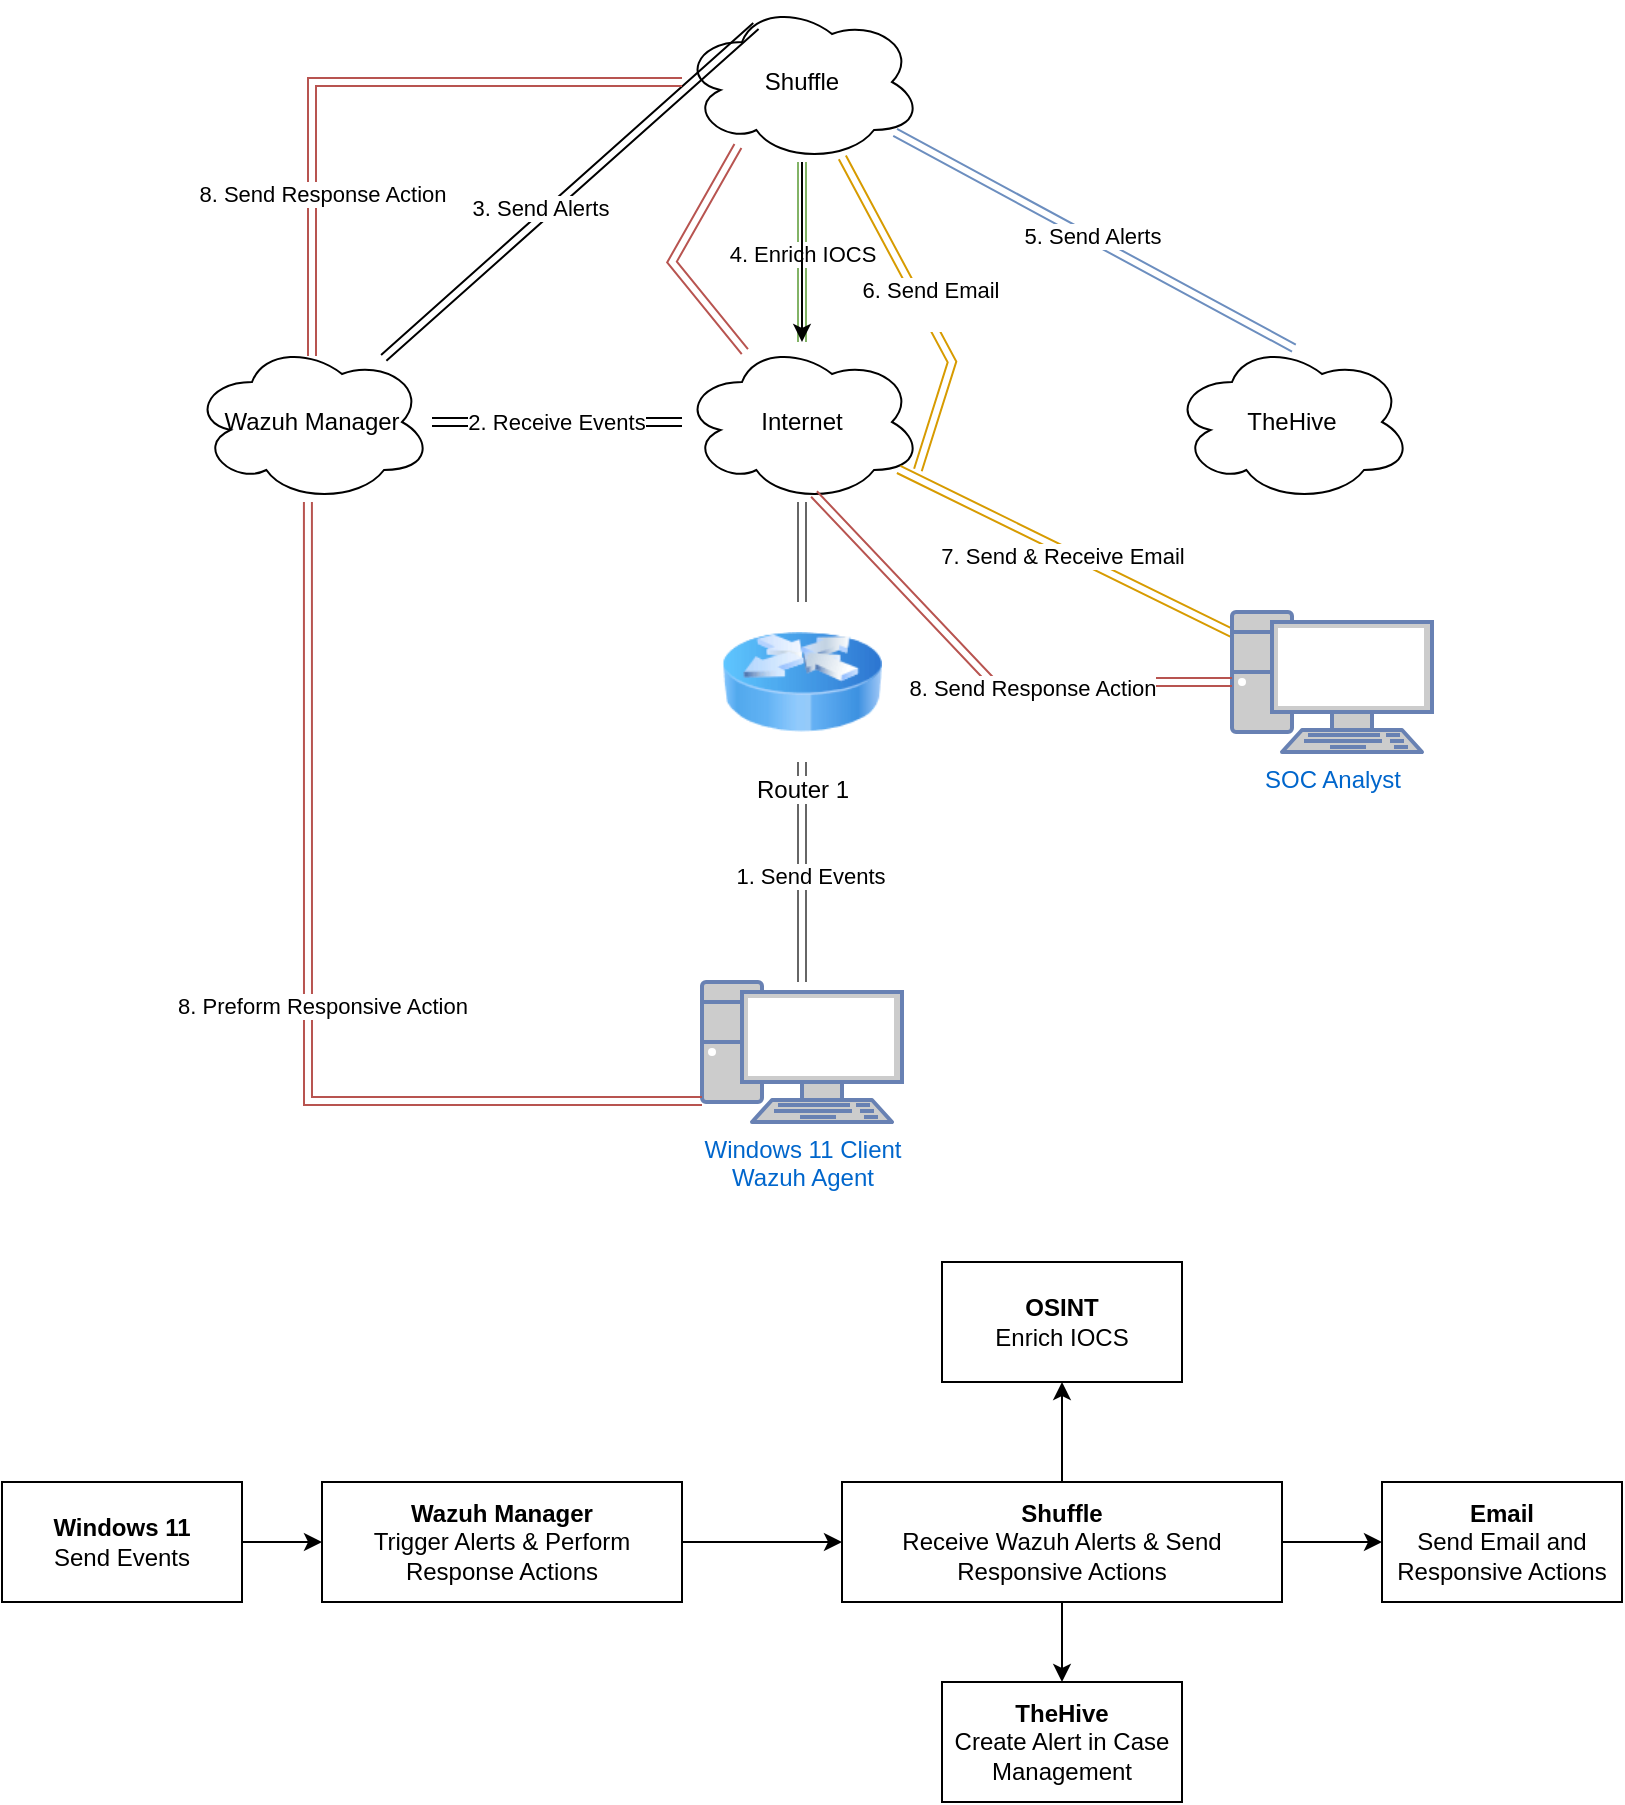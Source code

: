 <mxfile version="24.6.4" type="github">
  <diagram name="Page-1" id="KMW5VooDRoQXLhsQxqWC">
    <mxGraphModel dx="1434" dy="772" grid="1" gridSize="10" guides="1" tooltips="1" connect="1" arrows="1" fold="1" page="1" pageScale="1" pageWidth="850" pageHeight="1100" math="0" shadow="0">
      <root>
        <mxCell id="0" />
        <mxCell id="1" parent="0" />
        <mxCell id="HGUzgiZie0s2jpzvaO-F-9" value="" style="edgeStyle=orthogonalEdgeStyle;rounded=0;orthogonalLoop=1;jettySize=auto;html=1;shape=link;fillColor=#f5f5f5;strokeColor=#666666;" edge="1" parent="1" source="HGUzgiZie0s2jpzvaO-F-1" target="HGUzgiZie0s2jpzvaO-F-2">
          <mxGeometry relative="1" as="geometry" />
        </mxCell>
        <mxCell id="HGUzgiZie0s2jpzvaO-F-13" value="1. Send Events" style="edgeLabel;html=1;align=center;verticalAlign=middle;resizable=0;points=[];" vertex="1" connectable="0" parent="HGUzgiZie0s2jpzvaO-F-9">
          <mxGeometry x="-0.036" y="-4" relative="1" as="geometry">
            <mxPoint as="offset" />
          </mxGeometry>
        </mxCell>
        <mxCell id="HGUzgiZie0s2jpzvaO-F-1" value="Windows 11 Client&lt;br&gt;Wazuh Agent" style="fontColor=#0066CC;verticalAlign=top;verticalLabelPosition=bottom;labelPosition=center;align=center;html=1;outlineConnect=0;fillColor=#CCCCCC;strokeColor=#6881B3;gradientColor=none;gradientDirection=north;strokeWidth=2;shape=mxgraph.networks.pc;" vertex="1" parent="1">
          <mxGeometry x="370" y="660" width="100" height="70" as="geometry" />
        </mxCell>
        <mxCell id="HGUzgiZie0s2jpzvaO-F-14" value="" style="edgeStyle=orthogonalEdgeStyle;rounded=0;orthogonalLoop=1;jettySize=auto;html=1;shape=link;fillColor=#f5f5f5;strokeColor=#666666;" edge="1" parent="1" source="HGUzgiZie0s2jpzvaO-F-2" target="HGUzgiZie0s2jpzvaO-F-4">
          <mxGeometry relative="1" as="geometry" />
        </mxCell>
        <mxCell id="HGUzgiZie0s2jpzvaO-F-2" value="Router 1" style="image;html=1;image=img/lib/clip_art/networking/Router_Icon_128x128.png" vertex="1" parent="1">
          <mxGeometry x="380" y="470" width="80" height="80" as="geometry" />
        </mxCell>
        <mxCell id="HGUzgiZie0s2jpzvaO-F-23" value="" style="edgeStyle=orthogonalEdgeStyle;rounded=0;orthogonalLoop=1;jettySize=auto;html=1;shape=link;fillColor=#d5e8d4;strokeColor=#82b366;" edge="1" parent="1" source="HGUzgiZie0s2jpzvaO-F-3" target="HGUzgiZie0s2jpzvaO-F-4">
          <mxGeometry relative="1" as="geometry" />
        </mxCell>
        <mxCell id="HGUzgiZie0s2jpzvaO-F-24" value="4. Enrich IOCS" style="edgeLabel;html=1;align=center;verticalAlign=middle;resizable=0;points=[];" vertex="1" connectable="0" parent="HGUzgiZie0s2jpzvaO-F-23">
          <mxGeometry x="0.022" relative="1" as="geometry">
            <mxPoint as="offset" />
          </mxGeometry>
        </mxCell>
        <mxCell id="HGUzgiZie0s2jpzvaO-F-28" value="" style="edgeStyle=orthogonalEdgeStyle;rounded=0;orthogonalLoop=1;jettySize=auto;html=1;" edge="1" parent="1" source="HGUzgiZie0s2jpzvaO-F-3" target="HGUzgiZie0s2jpzvaO-F-4">
          <mxGeometry relative="1" as="geometry" />
        </mxCell>
        <mxCell id="HGUzgiZie0s2jpzvaO-F-3" value="Shuffle" style="ellipse;shape=cloud;whiteSpace=wrap;html=1;" vertex="1" parent="1">
          <mxGeometry x="360" y="170" width="120" height="80" as="geometry" />
        </mxCell>
        <mxCell id="HGUzgiZie0s2jpzvaO-F-16" style="edgeStyle=orthogonalEdgeStyle;rounded=0;orthogonalLoop=1;jettySize=auto;html=1;shape=link;" edge="1" parent="1" source="HGUzgiZie0s2jpzvaO-F-4" target="HGUzgiZie0s2jpzvaO-F-5">
          <mxGeometry relative="1" as="geometry">
            <Array as="points">
              <mxPoint x="275" y="380" />
              <mxPoint x="275" y="380" />
            </Array>
          </mxGeometry>
        </mxCell>
        <mxCell id="HGUzgiZie0s2jpzvaO-F-17" value="2. Receive Events" style="edgeLabel;html=1;align=center;verticalAlign=middle;resizable=0;points=[];" vertex="1" connectable="0" parent="HGUzgiZie0s2jpzvaO-F-16">
          <mxGeometry x="0.008" y="4" relative="1" as="geometry">
            <mxPoint y="-4" as="offset" />
          </mxGeometry>
        </mxCell>
        <mxCell id="HGUzgiZie0s2jpzvaO-F-4" value="Internet" style="ellipse;shape=cloud;whiteSpace=wrap;html=1;" vertex="1" parent="1">
          <mxGeometry x="360" y="340" width="120" height="80" as="geometry" />
        </mxCell>
        <mxCell id="HGUzgiZie0s2jpzvaO-F-20" style="rounded=0;orthogonalLoop=1;jettySize=auto;html=1;entryX=0.308;entryY=0.15;entryDx=0;entryDy=0;entryPerimeter=0;shape=link;" edge="1" parent="1" source="HGUzgiZie0s2jpzvaO-F-5" target="HGUzgiZie0s2jpzvaO-F-3">
          <mxGeometry relative="1" as="geometry">
            <mxPoint x="185" y="200" as="targetPoint" />
          </mxGeometry>
        </mxCell>
        <mxCell id="HGUzgiZie0s2jpzvaO-F-22" value="3. Send Alerts" style="edgeLabel;html=1;align=center;verticalAlign=middle;resizable=0;points=[];" vertex="1" connectable="0" parent="HGUzgiZie0s2jpzvaO-F-20">
          <mxGeometry x="-0.132" y="4" relative="1" as="geometry">
            <mxPoint as="offset" />
          </mxGeometry>
        </mxCell>
        <mxCell id="HGUzgiZie0s2jpzvaO-F-5" value="Wazuh Manager" style="ellipse;shape=cloud;whiteSpace=wrap;html=1;" vertex="1" parent="1">
          <mxGeometry x="115" y="340" width="120" height="80" as="geometry" />
        </mxCell>
        <mxCell id="HGUzgiZie0s2jpzvaO-F-6" value="TheHive" style="ellipse;shape=cloud;whiteSpace=wrap;html=1;" vertex="1" parent="1">
          <mxGeometry x="605" y="340" width="120" height="80" as="geometry" />
        </mxCell>
        <mxCell id="HGUzgiZie0s2jpzvaO-F-31" style="rounded=0;orthogonalLoop=1;jettySize=auto;html=1;shape=link;fillColor=#ffe6cc;strokeColor=#d79b00;" edge="1" parent="1" source="HGUzgiZie0s2jpzvaO-F-8" target="HGUzgiZie0s2jpzvaO-F-4">
          <mxGeometry relative="1" as="geometry" />
        </mxCell>
        <mxCell id="HGUzgiZie0s2jpzvaO-F-32" value="7. Send &amp;amp; Receive Email" style="edgeLabel;html=1;align=center;verticalAlign=middle;resizable=0;points=[];" vertex="1" connectable="0" parent="HGUzgiZie0s2jpzvaO-F-31">
          <mxGeometry x="0.014" y="3" relative="1" as="geometry">
            <mxPoint as="offset" />
          </mxGeometry>
        </mxCell>
        <mxCell id="HGUzgiZie0s2jpzvaO-F-8" value="SOC Analyst" style="fontColor=#0066CC;verticalAlign=top;verticalLabelPosition=bottom;labelPosition=center;align=center;html=1;outlineConnect=0;fillColor=#CCCCCC;strokeColor=#6881B3;gradientColor=none;gradientDirection=north;strokeWidth=2;shape=mxgraph.networks.pc;" vertex="1" parent="1">
          <mxGeometry x="635" y="475" width="100" height="70" as="geometry" />
        </mxCell>
        <mxCell id="HGUzgiZie0s2jpzvaO-F-12" style="edgeStyle=orthogonalEdgeStyle;rounded=0;orthogonalLoop=1;jettySize=auto;html=1;exitX=0.5;exitY=1;exitDx=0;exitDy=0;" edge="1" parent="1" source="HGUzgiZie0s2jpzvaO-F-2" target="HGUzgiZie0s2jpzvaO-F-2">
          <mxGeometry relative="1" as="geometry" />
        </mxCell>
        <mxCell id="HGUzgiZie0s2jpzvaO-F-26" style="rounded=0;orthogonalLoop=1;jettySize=auto;html=1;entryX=0.508;entryY=0.038;entryDx=0;entryDy=0;entryPerimeter=0;fillColor=#dae8fc;strokeColor=#6c8ebf;shape=link;" edge="1" parent="1" source="HGUzgiZie0s2jpzvaO-F-3" target="HGUzgiZie0s2jpzvaO-F-6">
          <mxGeometry relative="1" as="geometry" />
        </mxCell>
        <mxCell id="HGUzgiZie0s2jpzvaO-F-27" value="5. Send Alerts" style="edgeLabel;html=1;align=center;verticalAlign=middle;resizable=0;points=[];" vertex="1" connectable="0" parent="HGUzgiZie0s2jpzvaO-F-26">
          <mxGeometry x="-0.019" y="1" relative="1" as="geometry">
            <mxPoint as="offset" />
          </mxGeometry>
        </mxCell>
        <mxCell id="HGUzgiZie0s2jpzvaO-F-29" style="rounded=0;orthogonalLoop=1;jettySize=auto;html=1;entryX=0.983;entryY=0.8;entryDx=0;entryDy=0;entryPerimeter=0;fillColor=#ffe6cc;strokeColor=#d79b00;shape=link;" edge="1" parent="1" source="HGUzgiZie0s2jpzvaO-F-3" target="HGUzgiZie0s2jpzvaO-F-4">
          <mxGeometry relative="1" as="geometry">
            <Array as="points">
              <mxPoint x="495" y="350" />
            </Array>
          </mxGeometry>
        </mxCell>
        <mxCell id="HGUzgiZie0s2jpzvaO-F-30" value="6. Send Email&lt;div&gt;&lt;br&gt;&lt;/div&gt;" style="edgeLabel;html=1;align=center;verticalAlign=middle;resizable=0;points=[];" vertex="1" connectable="0" parent="HGUzgiZie0s2jpzvaO-F-29">
          <mxGeometry x="-0.008" y="4" relative="1" as="geometry">
            <mxPoint as="offset" />
          </mxGeometry>
        </mxCell>
        <mxCell id="HGUzgiZie0s2jpzvaO-F-33" style="rounded=0;orthogonalLoop=1;jettySize=auto;html=1;entryX=0.55;entryY=0.95;entryDx=0;entryDy=0;entryPerimeter=0;shape=link;fillColor=#f8cecc;strokeColor=#b85450;" edge="1" parent="1" source="HGUzgiZie0s2jpzvaO-F-8" target="HGUzgiZie0s2jpzvaO-F-4">
          <mxGeometry relative="1" as="geometry">
            <Array as="points">
              <mxPoint x="515" y="510" />
            </Array>
          </mxGeometry>
        </mxCell>
        <mxCell id="HGUzgiZie0s2jpzvaO-F-34" value="8. Send Response Action" style="edgeLabel;html=1;align=center;verticalAlign=middle;resizable=0;points=[];" vertex="1" connectable="0" parent="HGUzgiZie0s2jpzvaO-F-33">
          <mxGeometry x="-0.196" y="3" relative="1" as="geometry">
            <mxPoint as="offset" />
          </mxGeometry>
        </mxCell>
        <mxCell id="HGUzgiZie0s2jpzvaO-F-35" style="rounded=0;orthogonalLoop=1;jettySize=auto;html=1;entryX=0.233;entryY=0.9;entryDx=0;entryDy=0;entryPerimeter=0;shape=link;fillColor=#f8cecc;strokeColor=#b85450;" edge="1" parent="1" source="HGUzgiZie0s2jpzvaO-F-4" target="HGUzgiZie0s2jpzvaO-F-3">
          <mxGeometry relative="1" as="geometry">
            <Array as="points">
              <mxPoint x="355" y="300" />
            </Array>
          </mxGeometry>
        </mxCell>
        <mxCell id="HGUzgiZie0s2jpzvaO-F-37" style="rounded=0;orthogonalLoop=1;jettySize=auto;html=1;entryX=0.5;entryY=0.088;entryDx=0;entryDy=0;entryPerimeter=0;shape=link;fillColor=#f8cecc;strokeColor=#b85450;" edge="1" parent="1" source="HGUzgiZie0s2jpzvaO-F-3" target="HGUzgiZie0s2jpzvaO-F-5">
          <mxGeometry relative="1" as="geometry">
            <Array as="points">
              <mxPoint x="175" y="210" />
            </Array>
          </mxGeometry>
        </mxCell>
        <mxCell id="HGUzgiZie0s2jpzvaO-F-38" value="8. Send Response Action" style="edgeLabel;html=1;align=center;verticalAlign=middle;resizable=0;points=[];" vertex="1" connectable="0" parent="HGUzgiZie0s2jpzvaO-F-37">
          <mxGeometry x="0.497" y="5" relative="1" as="geometry">
            <mxPoint as="offset" />
          </mxGeometry>
        </mxCell>
        <mxCell id="HGUzgiZie0s2jpzvaO-F-39" style="rounded=0;orthogonalLoop=1;jettySize=auto;html=1;entryX=0;entryY=0.85;entryDx=0;entryDy=0;entryPerimeter=0;shape=link;edgeStyle=orthogonalEdgeStyle;fillColor=#f8cecc;strokeColor=#b85450;exitX=0.483;exitY=1;exitDx=0;exitDy=0;exitPerimeter=0;" edge="1" parent="1" source="HGUzgiZie0s2jpzvaO-F-5" target="HGUzgiZie0s2jpzvaO-F-1">
          <mxGeometry relative="1" as="geometry" />
        </mxCell>
        <mxCell id="HGUzgiZie0s2jpzvaO-F-40" value="8. Preform Responsive Action" style="edgeLabel;html=1;align=center;verticalAlign=middle;resizable=0;points=[];" vertex="1" connectable="0" parent="HGUzgiZie0s2jpzvaO-F-39">
          <mxGeometry x="0.014" y="7" relative="1" as="geometry">
            <mxPoint as="offset" />
          </mxGeometry>
        </mxCell>
        <mxCell id="HGUzgiZie0s2jpzvaO-F-47" value="" style="edgeStyle=orthogonalEdgeStyle;rounded=0;orthogonalLoop=1;jettySize=auto;html=1;" edge="1" parent="1" source="HGUzgiZie0s2jpzvaO-F-44" target="HGUzgiZie0s2jpzvaO-F-45">
          <mxGeometry relative="1" as="geometry" />
        </mxCell>
        <mxCell id="HGUzgiZie0s2jpzvaO-F-44" value="&lt;b&gt;Windows 11&lt;/b&gt;&lt;br&gt;Send Events" style="rounded=0;whiteSpace=wrap;html=1;" vertex="1" parent="1">
          <mxGeometry x="20" y="910" width="120" height="60" as="geometry" />
        </mxCell>
        <mxCell id="HGUzgiZie0s2jpzvaO-F-48" value="" style="edgeStyle=orthogonalEdgeStyle;rounded=0;orthogonalLoop=1;jettySize=auto;html=1;" edge="1" parent="1" source="HGUzgiZie0s2jpzvaO-F-45" target="HGUzgiZie0s2jpzvaO-F-46">
          <mxGeometry relative="1" as="geometry" />
        </mxCell>
        <mxCell id="HGUzgiZie0s2jpzvaO-F-45" value="&lt;b&gt;Wazuh Manager&lt;br&gt;&lt;/b&gt;Trigger Alerts &amp;amp; Perform Response Actions" style="rounded=0;whiteSpace=wrap;html=1;" vertex="1" parent="1">
          <mxGeometry x="180" y="910" width="180" height="60" as="geometry" />
        </mxCell>
        <mxCell id="HGUzgiZie0s2jpzvaO-F-51" value="" style="edgeStyle=orthogonalEdgeStyle;rounded=0;orthogonalLoop=1;jettySize=auto;html=1;" edge="1" parent="1" source="HGUzgiZie0s2jpzvaO-F-46" target="HGUzgiZie0s2jpzvaO-F-50">
          <mxGeometry relative="1" as="geometry" />
        </mxCell>
        <mxCell id="HGUzgiZie0s2jpzvaO-F-54" value="" style="edgeStyle=orthogonalEdgeStyle;rounded=0;orthogonalLoop=1;jettySize=auto;html=1;" edge="1" parent="1" source="HGUzgiZie0s2jpzvaO-F-46" target="HGUzgiZie0s2jpzvaO-F-52">
          <mxGeometry relative="1" as="geometry" />
        </mxCell>
        <mxCell id="HGUzgiZie0s2jpzvaO-F-56" value="" style="edgeStyle=orthogonalEdgeStyle;rounded=0;orthogonalLoop=1;jettySize=auto;html=1;" edge="1" parent="1" source="HGUzgiZie0s2jpzvaO-F-46" target="HGUzgiZie0s2jpzvaO-F-55">
          <mxGeometry relative="1" as="geometry" />
        </mxCell>
        <mxCell id="HGUzgiZie0s2jpzvaO-F-46" value="&lt;b&gt;Shuffle&lt;/b&gt;&lt;br&gt;Receive Wazuh Alerts &amp;amp; Send Responsive Actions" style="rounded=0;whiteSpace=wrap;html=1;" vertex="1" parent="1">
          <mxGeometry x="440" y="910" width="220" height="60" as="geometry" />
        </mxCell>
        <mxCell id="HGUzgiZie0s2jpzvaO-F-50" value="&lt;b&gt;OSINT&lt;/b&gt;&lt;br&gt;Enrich IOCS" style="rounded=0;whiteSpace=wrap;html=1;" vertex="1" parent="1">
          <mxGeometry x="490" y="800" width="120" height="60" as="geometry" />
        </mxCell>
        <mxCell id="HGUzgiZie0s2jpzvaO-F-52" value="&lt;b&gt;TheHive&lt;/b&gt;&lt;br&gt;Create Alert in Case Management" style="rounded=0;whiteSpace=wrap;html=1;" vertex="1" parent="1">
          <mxGeometry x="490" y="1010" width="120" height="60" as="geometry" />
        </mxCell>
        <mxCell id="HGUzgiZie0s2jpzvaO-F-55" value="&lt;b&gt;Email&lt;/b&gt;&lt;br&gt;Send Email and Responsive Actions" style="rounded=0;whiteSpace=wrap;html=1;" vertex="1" parent="1">
          <mxGeometry x="710" y="910" width="120" height="60" as="geometry" />
        </mxCell>
      </root>
    </mxGraphModel>
  </diagram>
</mxfile>
